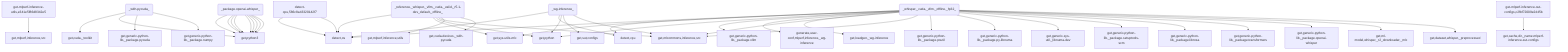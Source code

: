graph TD
    app-mlperf-inference,d775cac873ee4231_(_reference,_whisper,_vllm,_cuda,_valid,_r5.1-dev_default,_offline_) --> detect,os
    app-mlperf-inference,d775cac873ee4231_(_reference,_whisper,_vllm,_cuda,_valid,_r5.1-dev_default,_offline_) --> get,sys-utils-mlc
    app-mlperf-inference,d775cac873ee4231_(_reference,_whisper,_vllm,_cuda,_valid,_r5.1-dev_default,_offline_) --> get,python
    app-mlperf-inference,d775cac873ee4231_(_reference,_whisper,_vllm,_cuda,_valid,_r5.1-dev_default,_offline_) --> get,mlcommons,inference,src
    get-mlperf-inference-utils,e341e5f86d8342e5 --> get,mlperf,inference,src
    app-mlperf-inference,d775cac873ee4231_(_reference,_whisper,_vllm,_cuda,_valid,_r5.1-dev_default,_offline_) --> get,mlperf,inference,utils
    get-cuda-devices,7a3ede4d3558427a_(_with-pycuda_) --> get,cuda,_toolkit
    get-cuda-devices,7a3ede4d3558427a_(_with-pycuda_) --> get,python3
    get-generic-python-lib,94b62a682bc44791_(_package.pycuda_) --> get,python3
    get-cuda-devices,7a3ede4d3558427a_(_with-pycuda_) --> get,generic-python-lib,_package.pycuda
    get-generic-python-lib,94b62a682bc44791_(_package.numpy_) --> get,python3
    get-cuda-devices,7a3ede4d3558427a_(_with-pycuda_) --> get,generic-python-lib,_package.numpy
    app-mlperf-inference,d775cac873ee4231_(_reference,_whisper,_vllm,_cuda,_valid,_r5.1-dev_default,_offline_) --> get,cuda-devices,_with-pycuda
    app-mlperf-inference-mlcommons-python,ff149e9781fc4b65_(_whisper,_cuda,_vllm,_offline,_fp32_) --> detect,os
    detect-cpu,586c8a43320142f7 --> detect,os
    app-mlperf-inference-mlcommons-python,ff149e9781fc4b65_(_whisper,_cuda,_vllm,_offline,_fp32_) --> detect,cpu
    app-mlperf-inference-mlcommons-python,ff149e9781fc4b65_(_whisper,_cuda,_vllm,_offline,_fp32_) --> get,sys-utils-mlc
    app-mlperf-inference-mlcommons-python,ff149e9781fc4b65_(_whisper,_cuda,_vllm,_offline,_fp32_) --> get,python
    get-generic-python-lib,94b62a682bc44791_(_package.vllm_) --> get,python3
    app-mlperf-inference-mlcommons-python,ff149e9781fc4b65_(_whisper,_cuda,_vllm,_offline,_fp32_) --> get,generic-python-lib,_package.vllm
    generate-mlperf-inference-user-conf,3af4475745964b93_(_wg-inference_) --> detect,os
    detect-cpu,586c8a43320142f7 --> detect,os
    generate-mlperf-inference-user-conf,3af4475745964b93_(_wg-inference_) --> detect,cpu
    generate-mlperf-inference-user-conf,3af4475745964b93_(_wg-inference_) --> get,python
    get-mlperf-inference-sut-configs,c2fbf72009e2445b --> get,cache,dir,_name.mlperf-inference-sut-configs
    generate-mlperf-inference-user-conf,3af4475745964b93_(_wg-inference_) --> get,sut,configs
    generate-mlperf-inference-user-conf,3af4475745964b93_(_wg-inference_) --> get,mlcommons,inference,src
    app-mlperf-inference-mlcommons-python,ff149e9781fc4b65_(_whisper,_cuda,_vllm,_offline,_fp32_) --> generate,user-conf,mlperf,inference,_wg-inference
    app-mlperf-inference-mlcommons-python,ff149e9781fc4b65_(_whisper,_cuda,_vllm,_offline,_fp32_) --> get,loadgen,_wg-inference
    app-mlperf-inference-mlcommons-python,ff149e9781fc4b65_(_whisper,_cuda,_vllm,_offline,_fp32_) --> get,mlcommons,inference,src
    app-mlperf-inference-mlcommons-python,ff149e9781fc4b65_(_whisper,_cuda,_vllm,_offline,_fp32_) --> get,mlcommons,inference,src
    get-generic-python-lib,94b62a682bc44791_(_package.psutil_) --> get,python3
    app-mlperf-inference-mlcommons-python,ff149e9781fc4b65_(_whisper,_cuda,_vllm,_offline,_fp32_) --> get,generic-python-lib,_package.psutil
    get-generic-python-lib,94b62a682bc44791_(_package.py-libnuma_) --> get,python3
    app-mlperf-inference-mlcommons-python,ff149e9781fc4b65_(_whisper,_cuda,_vllm,_offline,_fp32_) --> get,generic-python-lib,_package.py-libnuma
    app-mlperf-inference-mlcommons-python,ff149e9781fc4b65_(_whisper,_cuda,_vllm,_offline,_fp32_) --> get,generic-sys-util,_libnuma-dev
    get-generic-python-lib,94b62a682bc44791_(_package.setuptools-scm_) --> get,python3
    app-mlperf-inference-mlcommons-python,ff149e9781fc4b65_(_whisper,_cuda,_vllm,_offline,_fp32_) --> get,generic-python-lib,_package.setuptools-scm
    get-generic-python-lib,94b62a682bc44791_(_package.librosa_) --> get,python3
    app-mlperf-inference-mlcommons-python,ff149e9781fc4b65_(_whisper,_cuda,_vllm,_offline,_fp32_) --> get,generic-python-lib,_package.librosa
    get-generic-python-lib,94b62a682bc44791_(_package.transformers_) --> get,python3
    app-mlperf-inference-mlcommons-python,ff149e9781fc4b65_(_whisper,_cuda,_vllm,_offline,_fp32_) --> get,generic-python-lib,_package.transformers
    get-generic-python-lib,94b62a682bc44791_(_package.openai-whisper_) --> get,python3
    app-mlperf-inference-mlcommons-python,ff149e9781fc4b65_(_whisper,_cuda,_vllm,_offline,_fp32_) --> get,generic-python-lib,_package.openai-whisper
    app-mlperf-inference-mlcommons-python,ff149e9781fc4b65_(_whisper,_cuda,_vllm,_offline,_fp32_) --> get,ml-model,whisper,_r2_downloader,_mlc
    app-mlperf-inference-mlcommons-python,ff149e9781fc4b65_(_whisper,_cuda,_vllm,_offline,_fp32_) --> get,dataset,whisper,_preprocessed